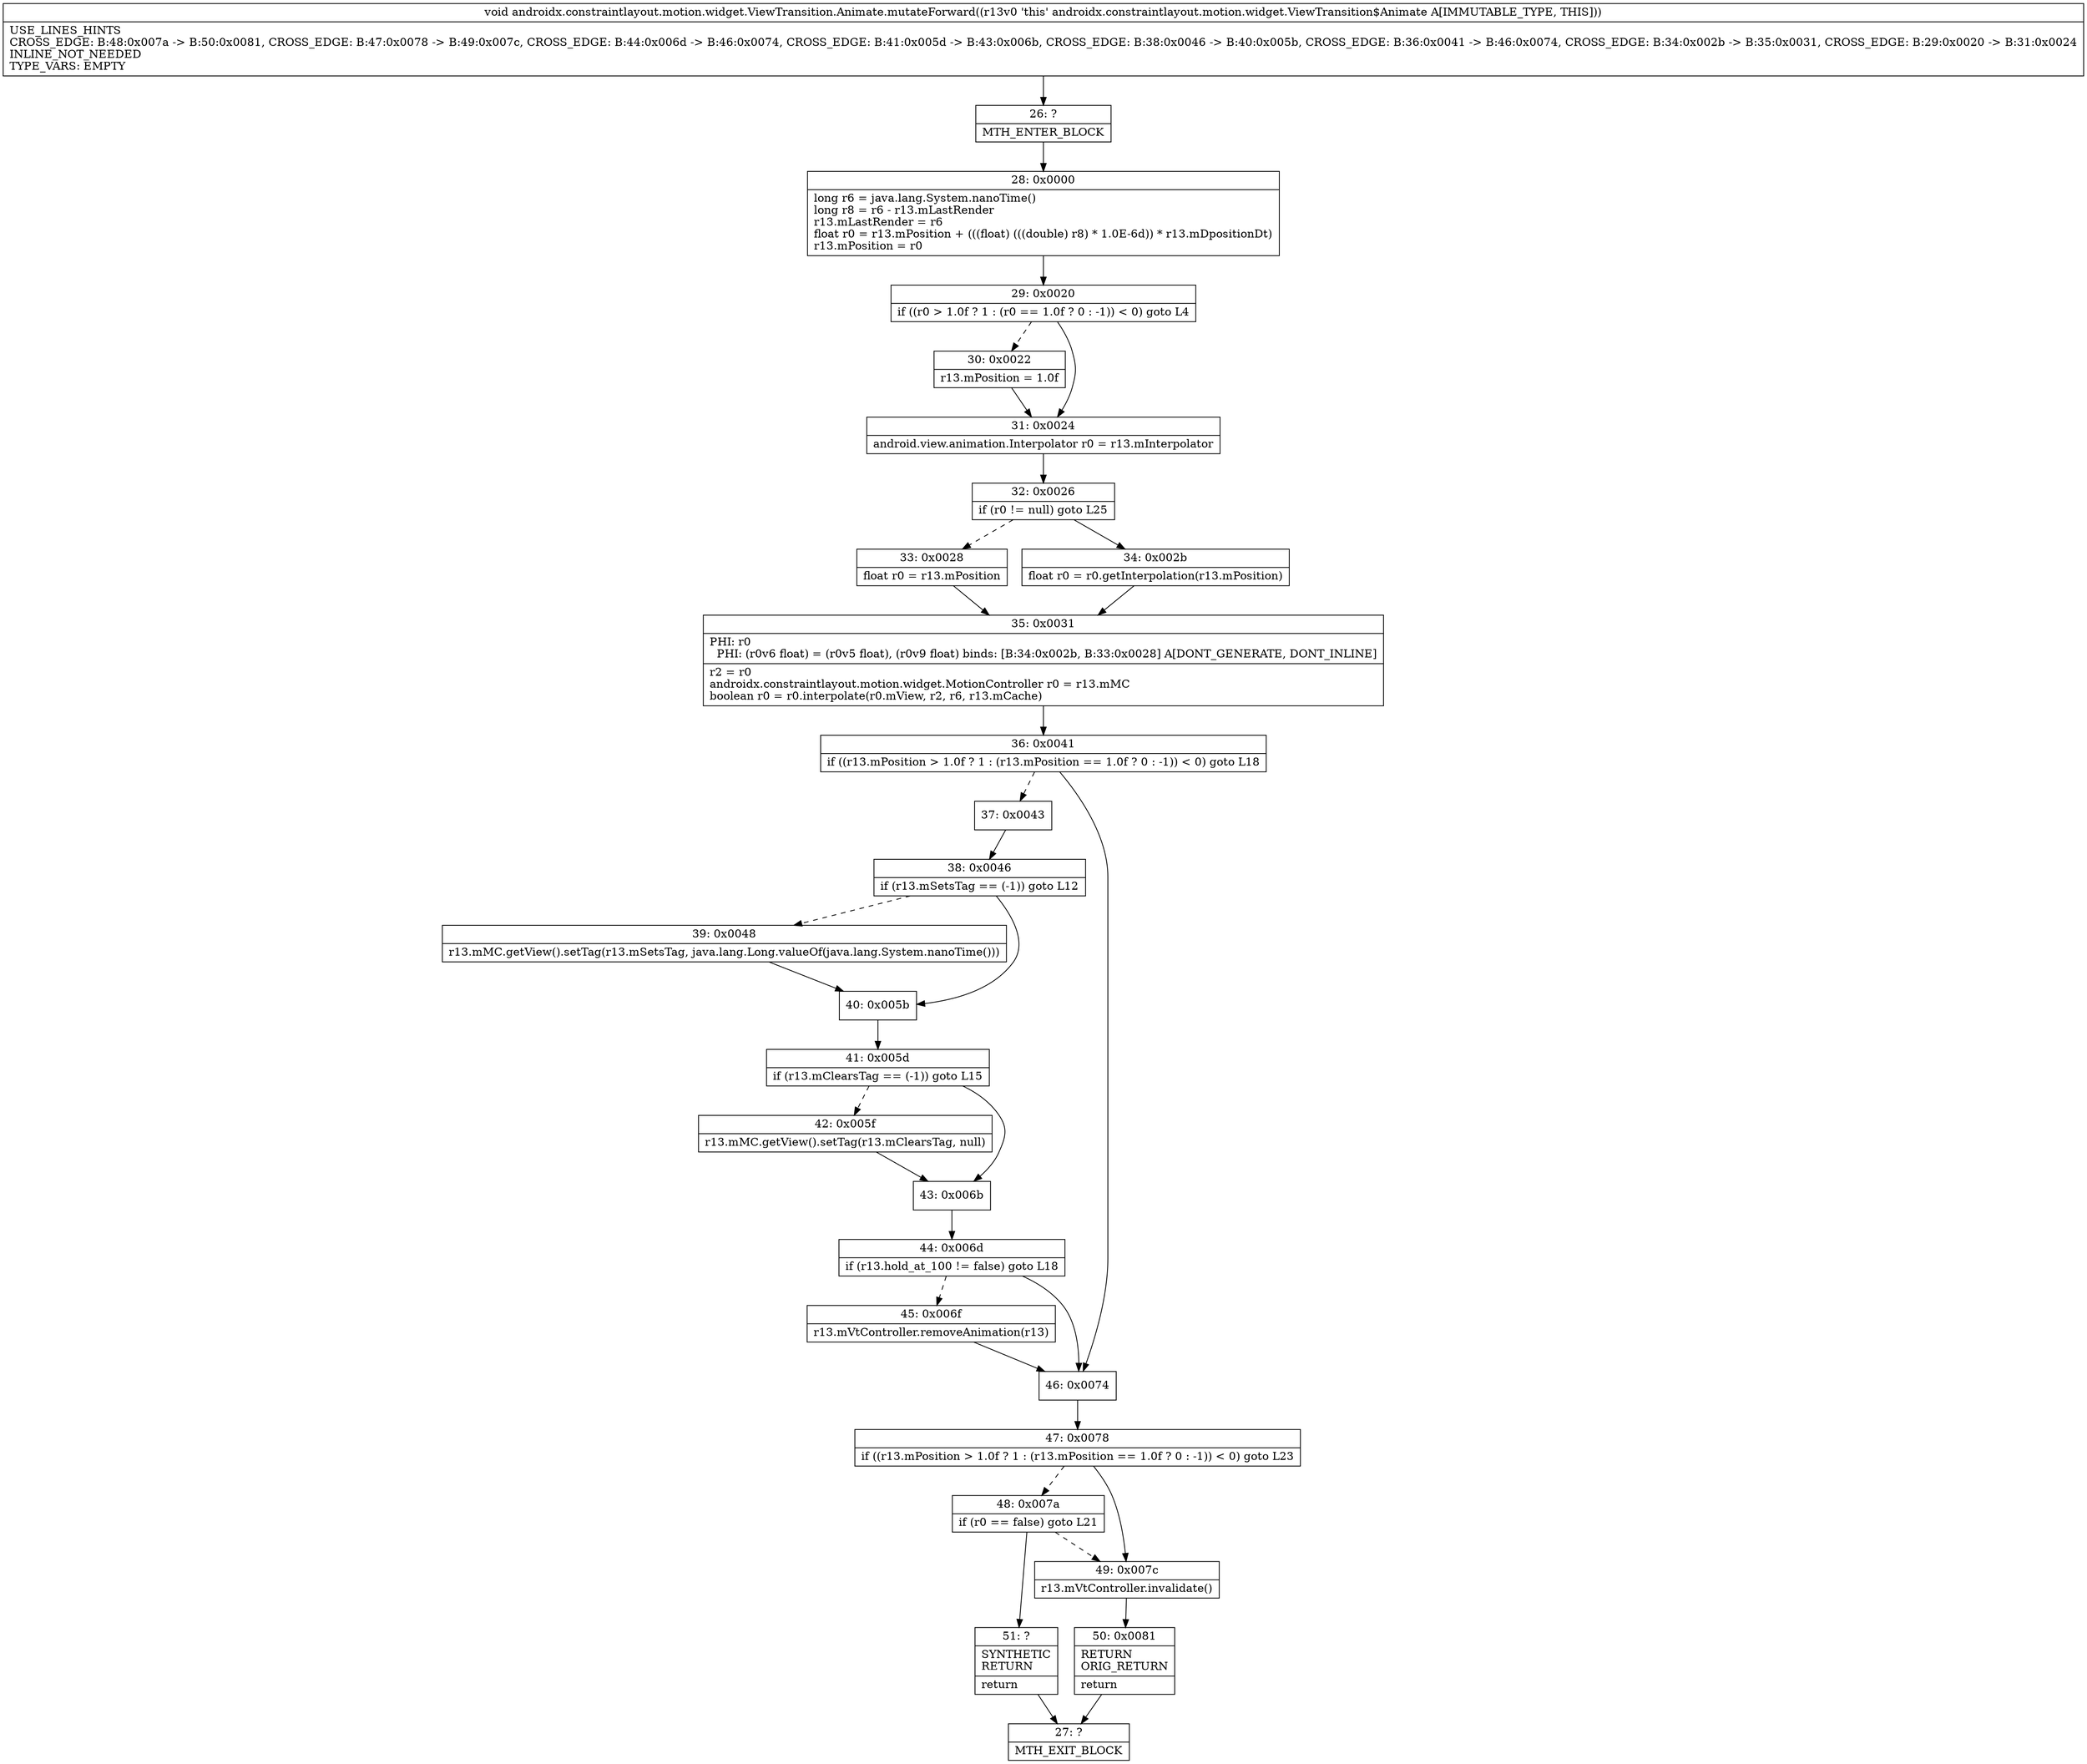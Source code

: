 digraph "CFG forandroidx.constraintlayout.motion.widget.ViewTransition.Animate.mutateForward()V" {
Node_26 [shape=record,label="{26\:\ ?|MTH_ENTER_BLOCK\l}"];
Node_28 [shape=record,label="{28\:\ 0x0000|long r6 = java.lang.System.nanoTime()\llong r8 = r6 \- r13.mLastRender\lr13.mLastRender = r6\lfloat r0 = r13.mPosition + (((float) (((double) r8) * 1.0E\-6d)) * r13.mDpositionDt)\lr13.mPosition = r0\l}"];
Node_29 [shape=record,label="{29\:\ 0x0020|if ((r0 \> 1.0f ? 1 : (r0 == 1.0f ? 0 : \-1)) \< 0) goto L4\l}"];
Node_30 [shape=record,label="{30\:\ 0x0022|r13.mPosition = 1.0f\l}"];
Node_31 [shape=record,label="{31\:\ 0x0024|android.view.animation.Interpolator r0 = r13.mInterpolator\l}"];
Node_32 [shape=record,label="{32\:\ 0x0026|if (r0 != null) goto L25\l}"];
Node_33 [shape=record,label="{33\:\ 0x0028|float r0 = r13.mPosition\l}"];
Node_35 [shape=record,label="{35\:\ 0x0031|PHI: r0 \l  PHI: (r0v6 float) = (r0v5 float), (r0v9 float) binds: [B:34:0x002b, B:33:0x0028] A[DONT_GENERATE, DONT_INLINE]\l|r2 = r0\landroidx.constraintlayout.motion.widget.MotionController r0 = r13.mMC\lboolean r0 = r0.interpolate(r0.mView, r2, r6, r13.mCache)\l}"];
Node_36 [shape=record,label="{36\:\ 0x0041|if ((r13.mPosition \> 1.0f ? 1 : (r13.mPosition == 1.0f ? 0 : \-1)) \< 0) goto L18\l}"];
Node_37 [shape=record,label="{37\:\ 0x0043}"];
Node_38 [shape=record,label="{38\:\ 0x0046|if (r13.mSetsTag == (\-1)) goto L12\l}"];
Node_39 [shape=record,label="{39\:\ 0x0048|r13.mMC.getView().setTag(r13.mSetsTag, java.lang.Long.valueOf(java.lang.System.nanoTime()))\l}"];
Node_40 [shape=record,label="{40\:\ 0x005b}"];
Node_41 [shape=record,label="{41\:\ 0x005d|if (r13.mClearsTag == (\-1)) goto L15\l}"];
Node_42 [shape=record,label="{42\:\ 0x005f|r13.mMC.getView().setTag(r13.mClearsTag, null)\l}"];
Node_43 [shape=record,label="{43\:\ 0x006b}"];
Node_44 [shape=record,label="{44\:\ 0x006d|if (r13.hold_at_100 != false) goto L18\l}"];
Node_45 [shape=record,label="{45\:\ 0x006f|r13.mVtController.removeAnimation(r13)\l}"];
Node_46 [shape=record,label="{46\:\ 0x0074}"];
Node_47 [shape=record,label="{47\:\ 0x0078|if ((r13.mPosition \> 1.0f ? 1 : (r13.mPosition == 1.0f ? 0 : \-1)) \< 0) goto L23\l}"];
Node_48 [shape=record,label="{48\:\ 0x007a|if (r0 == false) goto L21\l}"];
Node_51 [shape=record,label="{51\:\ ?|SYNTHETIC\lRETURN\l|return\l}"];
Node_27 [shape=record,label="{27\:\ ?|MTH_EXIT_BLOCK\l}"];
Node_49 [shape=record,label="{49\:\ 0x007c|r13.mVtController.invalidate()\l}"];
Node_50 [shape=record,label="{50\:\ 0x0081|RETURN\lORIG_RETURN\l|return\l}"];
Node_34 [shape=record,label="{34\:\ 0x002b|float r0 = r0.getInterpolation(r13.mPosition)\l}"];
MethodNode[shape=record,label="{void androidx.constraintlayout.motion.widget.ViewTransition.Animate.mutateForward((r13v0 'this' androidx.constraintlayout.motion.widget.ViewTransition$Animate A[IMMUTABLE_TYPE, THIS]))  | USE_LINES_HINTS\lCROSS_EDGE: B:48:0x007a \-\> B:50:0x0081, CROSS_EDGE: B:47:0x0078 \-\> B:49:0x007c, CROSS_EDGE: B:44:0x006d \-\> B:46:0x0074, CROSS_EDGE: B:41:0x005d \-\> B:43:0x006b, CROSS_EDGE: B:38:0x0046 \-\> B:40:0x005b, CROSS_EDGE: B:36:0x0041 \-\> B:46:0x0074, CROSS_EDGE: B:34:0x002b \-\> B:35:0x0031, CROSS_EDGE: B:29:0x0020 \-\> B:31:0x0024\lINLINE_NOT_NEEDED\lTYPE_VARS: EMPTY\l}"];
MethodNode -> Node_26;Node_26 -> Node_28;
Node_28 -> Node_29;
Node_29 -> Node_30[style=dashed];
Node_29 -> Node_31;
Node_30 -> Node_31;
Node_31 -> Node_32;
Node_32 -> Node_33[style=dashed];
Node_32 -> Node_34;
Node_33 -> Node_35;
Node_35 -> Node_36;
Node_36 -> Node_37[style=dashed];
Node_36 -> Node_46;
Node_37 -> Node_38;
Node_38 -> Node_39[style=dashed];
Node_38 -> Node_40;
Node_39 -> Node_40;
Node_40 -> Node_41;
Node_41 -> Node_42[style=dashed];
Node_41 -> Node_43;
Node_42 -> Node_43;
Node_43 -> Node_44;
Node_44 -> Node_45[style=dashed];
Node_44 -> Node_46;
Node_45 -> Node_46;
Node_46 -> Node_47;
Node_47 -> Node_48[style=dashed];
Node_47 -> Node_49;
Node_48 -> Node_49[style=dashed];
Node_48 -> Node_51;
Node_51 -> Node_27;
Node_49 -> Node_50;
Node_50 -> Node_27;
Node_34 -> Node_35;
}

